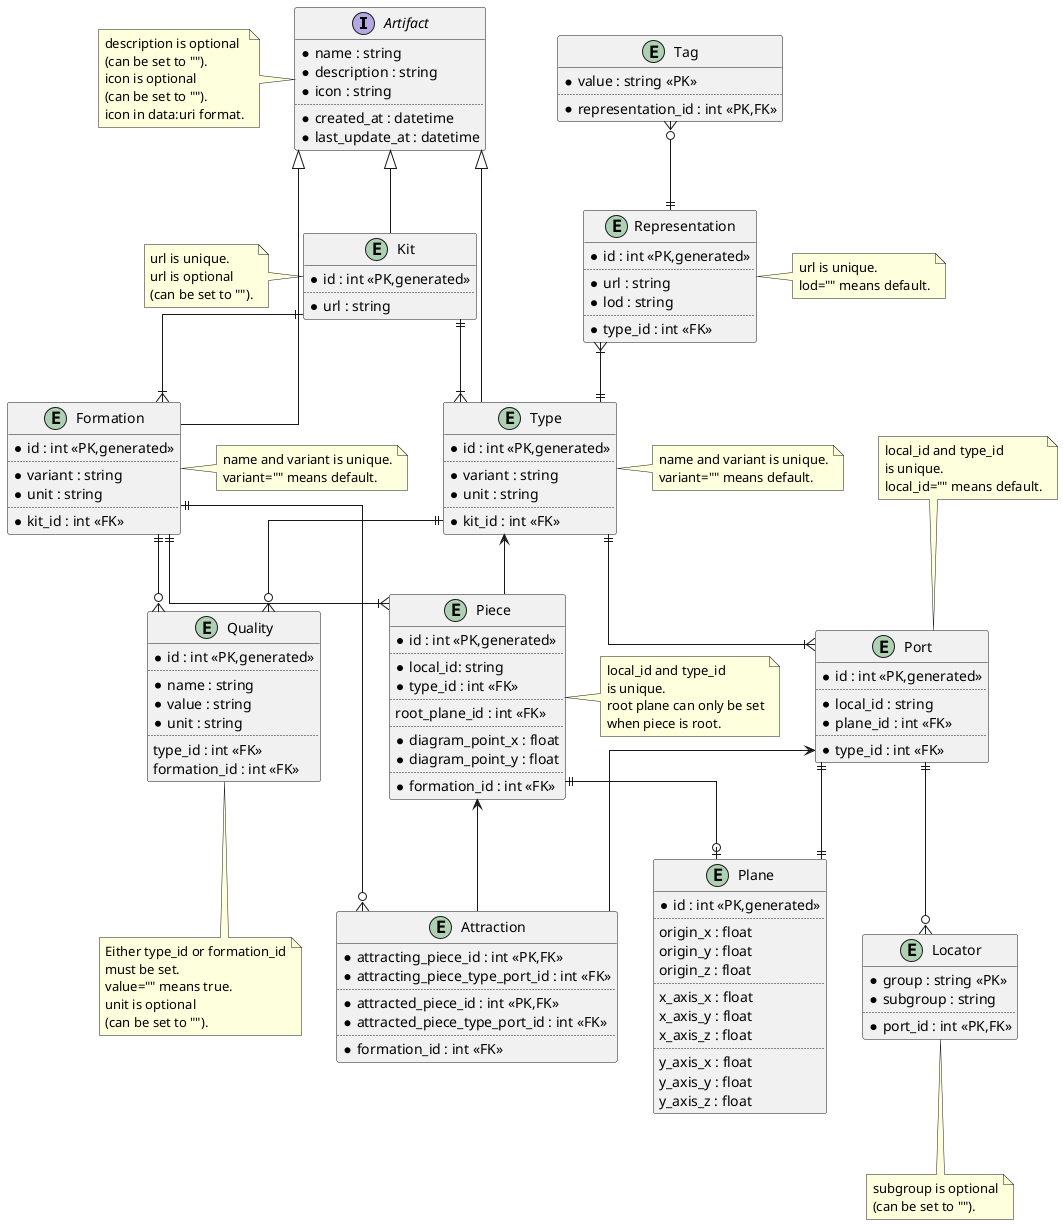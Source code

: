 @startuml "data architecture"
skinparam linetype ortho

interface Artifact {
    *name : string
    *description : string
    *icon : string
    ..
    *created_at : datetime
    *last_update_at : datetime
}
note left of Artifact
    description is optional
    (can be set to "").
    icon is optional
    (can be set to "").
    icon in data:uri format.
end note

entity Kit {
    *id : int <<PK,generated>> 
    ..
    *url : string
}
note left of Kit
    url is unique.
    url is optional
    (can be set to "").
end note

entity Type {
    *id : int <<PK,generated>>
    ..
    *variant : string
    *unit : string
    ..
    *kit_id : int <<FK>>
}
note right of Type
    name and variant is unique.
    variant="" means default.
end note

entity Representation {
    *id : int <<PK,generated>>
    ..
    *url : string
    *lod : string
    ..
    *type_id : int <<FK>>
}
note right of Representation
    url is unique.
    lod="" means default.
end note

entity Tag {
    *value : string <<PK>>
    ..
    *representation_id : int <<PK,FK>>
}

entity Plane{
    *id : int <<PK,generated>>
    ..
    origin_x : float
    origin_y : float
    origin_z : float
    ..
    x_axis_x : float
    x_axis_y : float
    x_axis_z : float
    ..
    y_axis_x : float
    y_axis_y : float
    y_axis_z : float
}

entity Port {
    *id : int <<PK,generated>>
    ..
    *local_id : string
    *plane_id : int <<FK>>
    ..
    *type_id : int <<FK>>
}
note top of Port
    local_id and type_id
    is unique.
    local_id="" means default.
end note

entity Quality {
    *id : int <<PK,generated>>
    ..
    *name : string
    *value : string
    *unit : string
    ..
    type_id : int <<FK>>
    formation_id : int <<FK>>
}
note bottom of Quality
    Either type_id or formation_id
    must be set.
    value="" means true.
    unit is optional
    (can be set to "").
end note


entity Locator {
    *group : string <<PK>>
    *subgroup : string
    ..
    *port_id : int <<PK,FK>>
}
note bottom of Locator
    subgroup is optional
    (can be set to "").
end note

entity Piece{
    *id : int <<PK,generated>>
    ..
    *local_id: string
    *type_id : int <<FK>>
    ..
    root_plane_id : int <<FK>>
    ..
    *diagram_point_x : float
    *diagram_point_y : float
    ..
    *formation_id : int <<FK>>
}
note right of Piece
    local_id and type_id
    is unique.
    root plane can only be set
    when piece is root.
end note

entity Attraction {
    *attracting_piece_id : int <<PK,FK>>
    *attracting_piece_type_port_id : int <<FK>>
    ..
    *attracted_piece_id : int <<PK,FK>>
    *attracted_piece_type_port_id : int <<FK>>
    ..
    *formation_id : int <<FK>>
}

entity Formation {
    *id : int <<PK,generated>>
    ..
    *variant : string
    *unit : string
    ..
    *kit_id : int <<FK>>
}
note right of Formation
    name and variant is unique.
    variant="" means default.
end note

Kit ||--|{ Formation
Kit ||--|{ Type 
Tag }o--|| Representation
Representation }|--|| Type
Type ||--|{ Port
Type ||--o{ Quality
Formation ||--|{ Piece
Formation ||--o{ Attraction
Formation ||--o{ Quality
Port ||--|| Plane
Port ||--o{  Locator
Piece ||--o| Plane
Type <-- Piece
Piece <-- Attraction
Port <-- Attraction

Artifact <|-- Kit
Artifact <|-- Formation
Artifact <|-- Type

@enduml